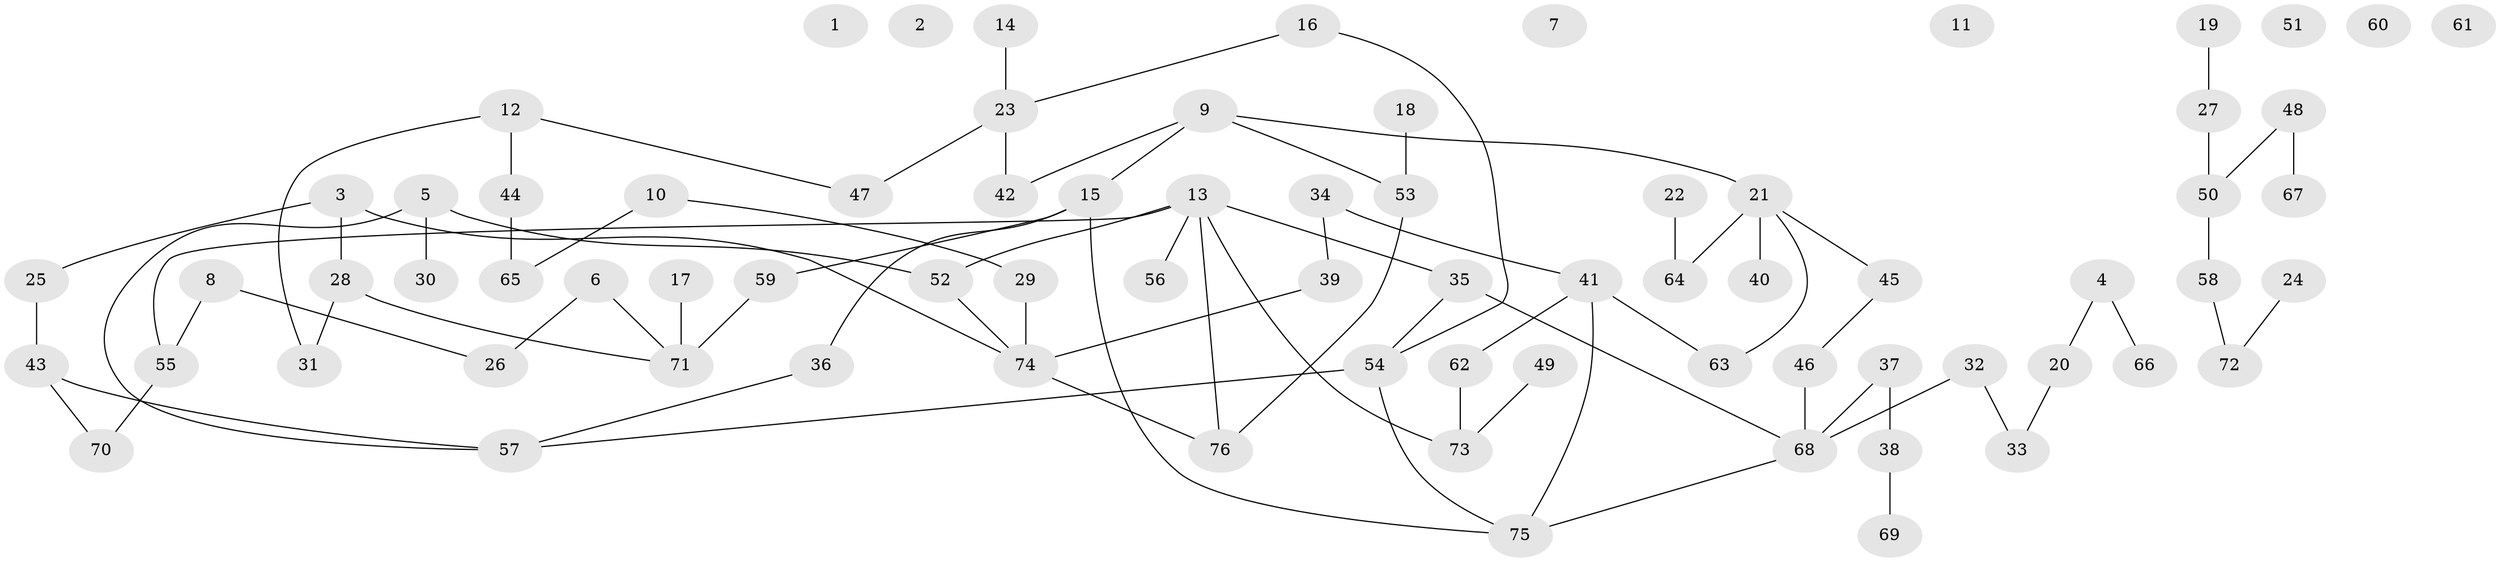 // coarse degree distribution, {0: 0.18421052631578946, 7: 0.02631578947368421, 1: 0.23684210526315788, 5: 0.05263157894736842, 4: 0.10526315789473684, 3: 0.10526315789473684, 10: 0.02631578947368421, 2: 0.23684210526315788, 8: 0.02631578947368421}
// Generated by graph-tools (version 1.1) at 2025/16/03/04/25 18:16:38]
// undirected, 76 vertices, 83 edges
graph export_dot {
graph [start="1"]
  node [color=gray90,style=filled];
  1;
  2;
  3;
  4;
  5;
  6;
  7;
  8;
  9;
  10;
  11;
  12;
  13;
  14;
  15;
  16;
  17;
  18;
  19;
  20;
  21;
  22;
  23;
  24;
  25;
  26;
  27;
  28;
  29;
  30;
  31;
  32;
  33;
  34;
  35;
  36;
  37;
  38;
  39;
  40;
  41;
  42;
  43;
  44;
  45;
  46;
  47;
  48;
  49;
  50;
  51;
  52;
  53;
  54;
  55;
  56;
  57;
  58;
  59;
  60;
  61;
  62;
  63;
  64;
  65;
  66;
  67;
  68;
  69;
  70;
  71;
  72;
  73;
  74;
  75;
  76;
  3 -- 25;
  3 -- 28;
  3 -- 74;
  4 -- 20;
  4 -- 66;
  5 -- 30;
  5 -- 52;
  5 -- 57;
  6 -- 26;
  6 -- 71;
  8 -- 26;
  8 -- 55;
  9 -- 15;
  9 -- 21;
  9 -- 42;
  9 -- 53;
  10 -- 29;
  10 -- 65;
  12 -- 31;
  12 -- 44;
  12 -- 47;
  13 -- 35;
  13 -- 52;
  13 -- 55;
  13 -- 56;
  13 -- 73;
  13 -- 76;
  14 -- 23;
  15 -- 36;
  15 -- 59;
  15 -- 75;
  16 -- 23;
  16 -- 54;
  17 -- 71;
  18 -- 53;
  19 -- 27;
  20 -- 33;
  21 -- 40;
  21 -- 45;
  21 -- 63;
  21 -- 64;
  22 -- 64;
  23 -- 42;
  23 -- 47;
  24 -- 72;
  25 -- 43;
  27 -- 50;
  28 -- 31;
  28 -- 71;
  29 -- 74;
  32 -- 33;
  32 -- 68;
  34 -- 39;
  34 -- 41;
  35 -- 54;
  35 -- 68;
  36 -- 57;
  37 -- 38;
  37 -- 68;
  38 -- 69;
  39 -- 74;
  41 -- 62;
  41 -- 63;
  41 -- 75;
  43 -- 57;
  43 -- 70;
  44 -- 65;
  45 -- 46;
  46 -- 68;
  48 -- 50;
  48 -- 67;
  49 -- 73;
  50 -- 58;
  52 -- 74;
  53 -- 76;
  54 -- 57;
  54 -- 75;
  55 -- 70;
  58 -- 72;
  59 -- 71;
  62 -- 73;
  68 -- 75;
  74 -- 76;
}
